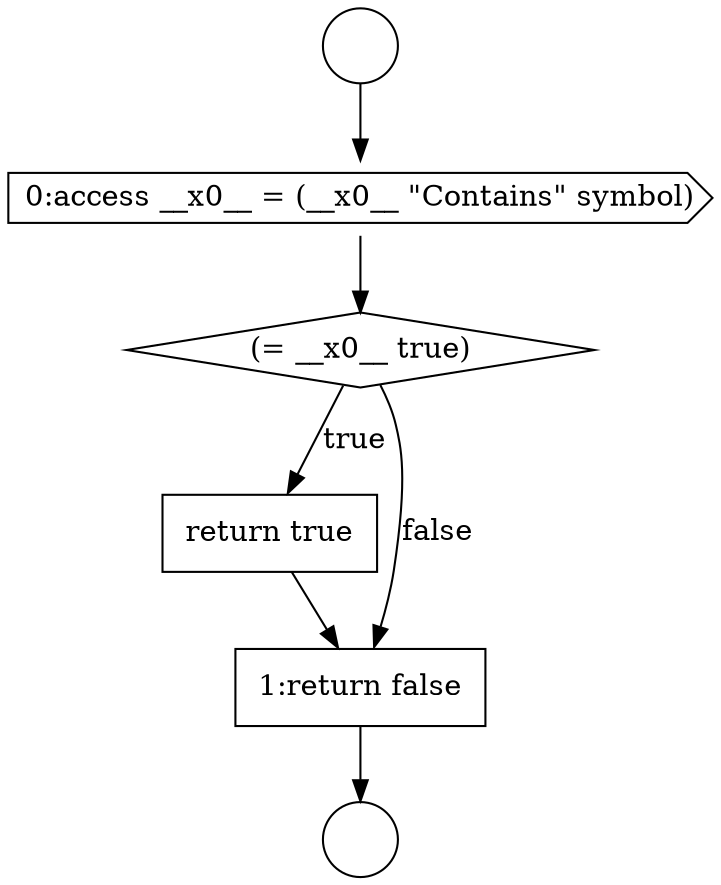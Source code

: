 digraph {
  node4343 [shape=diamond, label=<<font color="black">(= __x0__ true)</font>> color="black" fillcolor="white" style=filled]
  node4344 [shape=none, margin=0, label=<<font color="black">
    <table border="0" cellborder="1" cellspacing="0" cellpadding="10">
      <tr><td align="left">return true</td></tr>
    </table>
  </font>> color="black" fillcolor="white" style=filled]
  node4340 [shape=circle label=" " color="black" fillcolor="white" style=filled]
  node4341 [shape=circle label=" " color="black" fillcolor="white" style=filled]
  node4342 [shape=cds, label=<<font color="black">0:access __x0__ = (__x0__ &quot;Contains&quot; symbol)</font>> color="black" fillcolor="white" style=filled]
  node4345 [shape=none, margin=0, label=<<font color="black">
    <table border="0" cellborder="1" cellspacing="0" cellpadding="10">
      <tr><td align="left">1:return false</td></tr>
    </table>
  </font>> color="black" fillcolor="white" style=filled]
  node4344 -> node4345 [ color="black"]
  node4342 -> node4343 [ color="black"]
  node4345 -> node4341 [ color="black"]
  node4340 -> node4342 [ color="black"]
  node4343 -> node4344 [label=<<font color="black">true</font>> color="black"]
  node4343 -> node4345 [label=<<font color="black">false</font>> color="black"]
}
